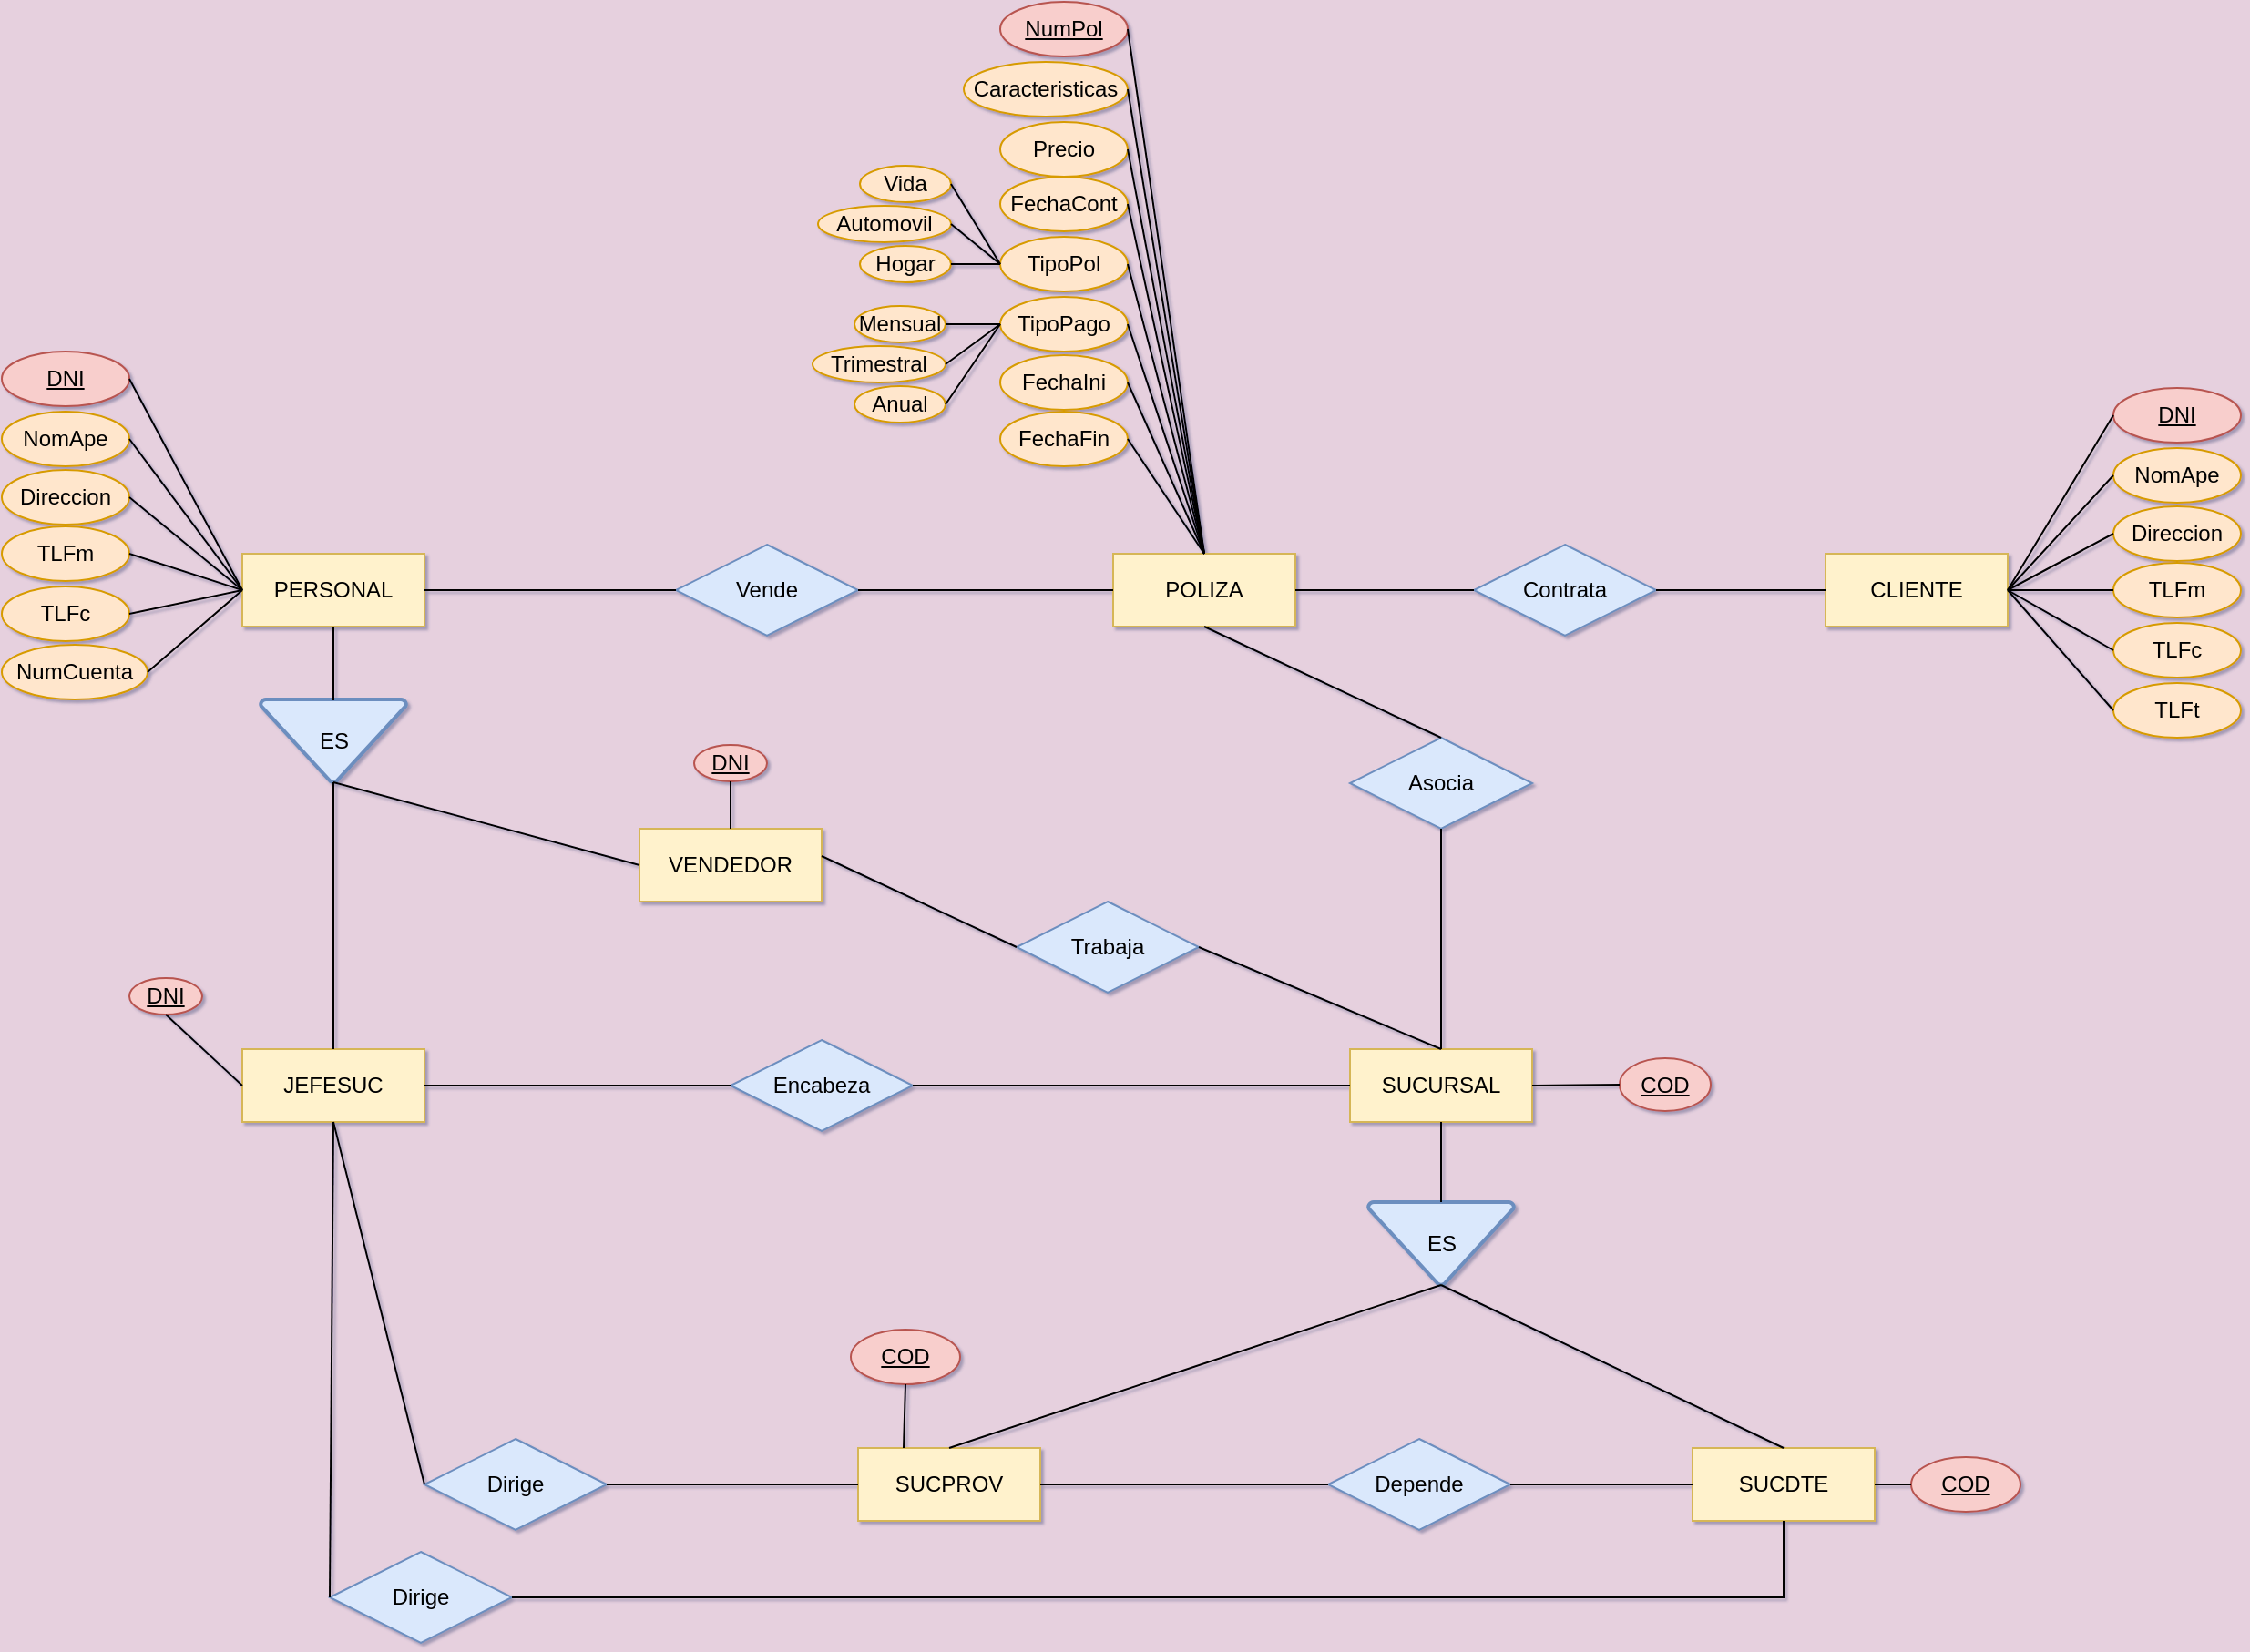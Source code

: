 <mxfile version="28.2.5">
  <diagram name="Página-1" id="L_BSh97Rvrajgwu3YOM5">
    <mxGraphModel dx="1783" dy="983" grid="1" gridSize="10" guides="1" tooltips="1" connect="1" arrows="1" fold="1" page="1" pageScale="1" pageWidth="2336" pageHeight="1654" background="light-dark(#E6D0DE,#AF8383)" math="0" shadow="1">
      <root>
        <mxCell id="0" />
        <mxCell id="1" parent="0" />
        <mxCell id="KrXGOnQtJ1yFIMdC9X8o-1" value="CLIENTE" style="whiteSpace=wrap;html=1;align=center;fillColor=#fff2cc;strokeColor=#d6b656;" parent="1" vertex="1">
          <mxGeometry x="1673" y="481" width="100" height="40" as="geometry" />
        </mxCell>
        <mxCell id="KrXGOnQtJ1yFIMdC9X8o-2" value="POLIZA" style="whiteSpace=wrap;html=1;align=center;fillColor=#fff2cc;strokeColor=#d6b656;" parent="1" vertex="1">
          <mxGeometry x="1282" y="481" width="100" height="40" as="geometry" />
        </mxCell>
        <mxCell id="KrXGOnQtJ1yFIMdC9X8o-3" value="SUCURSAL" style="whiteSpace=wrap;html=1;align=center;fillColor=#fff2cc;strokeColor=#d6b656;" parent="1" vertex="1">
          <mxGeometry x="1412" y="753" width="100" height="40" as="geometry" />
        </mxCell>
        <mxCell id="KrXGOnQtJ1yFIMdC9X8o-4" value="PERSONAL" style="whiteSpace=wrap;html=1;align=center;fillColor=#fff2cc;strokeColor=#d6b656;" parent="1" vertex="1">
          <mxGeometry x="804" y="481" width="100" height="40" as="geometry" />
        </mxCell>
        <mxCell id="KrXGOnQtJ1yFIMdC9X8o-5" value="&lt;div&gt;JEFESUC&lt;/div&gt;" style="whiteSpace=wrap;html=1;align=center;fillColor=#fff2cc;strokeColor=#d6b656;" parent="1" vertex="1">
          <mxGeometry x="804" y="753" width="100" height="40" as="geometry" />
        </mxCell>
        <mxCell id="KrXGOnQtJ1yFIMdC9X8o-6" value="VENDEDOR" style="whiteSpace=wrap;html=1;align=center;fillColor=#fff2cc;strokeColor=#d6b656;" parent="1" vertex="1">
          <mxGeometry x="1022" y="632" width="100" height="40" as="geometry" />
        </mxCell>
        <mxCell id="KrXGOnQtJ1yFIMdC9X8o-8" value="SUCPROV" style="whiteSpace=wrap;html=1;align=center;fillColor=#fff2cc;strokeColor=#d6b656;" parent="1" vertex="1">
          <mxGeometry x="1142" y="972" width="100" height="40" as="geometry" />
        </mxCell>
        <mxCell id="KrXGOnQtJ1yFIMdC9X8o-9" value="SUCDTE" style="whiteSpace=wrap;html=1;align=center;fillColor=#fff2cc;strokeColor=#d6b656;" parent="1" vertex="1">
          <mxGeometry x="1600" y="972" width="100" height="40" as="geometry" />
        </mxCell>
        <mxCell id="KrXGOnQtJ1yFIMdC9X8o-10" value="Contrata" style="shape=rhombus;perimeter=rhombusPerimeter;whiteSpace=wrap;html=1;align=center;fillColor=#dae8fc;strokeColor=#6c8ebf;" parent="1" vertex="1">
          <mxGeometry x="1480" y="476" width="100" height="50" as="geometry" />
        </mxCell>
        <mxCell id="KrXGOnQtJ1yFIMdC9X8o-11" value="Vende" style="shape=rhombus;perimeter=rhombusPerimeter;whiteSpace=wrap;html=1;align=center;fillColor=#dae8fc;strokeColor=#6c8ebf;" parent="1" vertex="1">
          <mxGeometry x="1042" y="476" width="100" height="50" as="geometry" />
        </mxCell>
        <mxCell id="KrXGOnQtJ1yFIMdC9X8o-12" value="Depende" style="shape=rhombus;perimeter=rhombusPerimeter;whiteSpace=wrap;html=1;align=center;fillColor=#dae8fc;strokeColor=#6c8ebf;" parent="1" vertex="1">
          <mxGeometry x="1400" y="967" width="100" height="50" as="geometry" />
        </mxCell>
        <mxCell id="KrXGOnQtJ1yFIMdC9X8o-13" value="Encabeza" style="shape=rhombus;perimeter=rhombusPerimeter;whiteSpace=wrap;html=1;align=center;fillColor=#dae8fc;strokeColor=#6c8ebf;" parent="1" vertex="1">
          <mxGeometry x="1072" y="748" width="100" height="50" as="geometry" />
        </mxCell>
        <mxCell id="KrXGOnQtJ1yFIMdC9X8o-14" value="Trabaja" style="shape=rhombus;perimeter=rhombusPerimeter;whiteSpace=wrap;html=1;align=center;fillColor=#dae8fc;strokeColor=#6c8ebf;" parent="1" vertex="1">
          <mxGeometry x="1229" y="672" width="100" height="50" as="geometry" />
        </mxCell>
        <mxCell id="KrXGOnQtJ1yFIMdC9X8o-15" value="Dirige" style="shape=rhombus;perimeter=rhombusPerimeter;whiteSpace=wrap;html=1;align=center;fillColor=#dae8fc;strokeColor=#6c8ebf;" parent="1" vertex="1">
          <mxGeometry x="904" y="967" width="100" height="50" as="geometry" />
        </mxCell>
        <mxCell id="KrXGOnQtJ1yFIMdC9X8o-16" value="Dirige" style="shape=rhombus;perimeter=rhombusPerimeter;whiteSpace=wrap;html=1;align=center;fillColor=#dae8fc;strokeColor=#6c8ebf;" parent="1" vertex="1">
          <mxGeometry x="852" y="1029" width="100" height="50" as="geometry" />
        </mxCell>
        <mxCell id="KrXGOnQtJ1yFIMdC9X8o-17" value="Asocia" style="shape=rhombus;perimeter=rhombusPerimeter;whiteSpace=wrap;html=1;align=center;fillColor=#dae8fc;strokeColor=#6c8ebf;" parent="1" vertex="1">
          <mxGeometry x="1412" y="582" width="100" height="50" as="geometry" />
        </mxCell>
        <mxCell id="KrXGOnQtJ1yFIMdC9X8o-18" value="" style="endArrow=none;html=1;rounded=0;entryX=0;entryY=0.5;entryDx=0;entryDy=0;exitX=1;exitY=0.5;exitDx=0;exitDy=0;" parent="1" source="KrXGOnQtJ1yFIMdC9X8o-5" target="KrXGOnQtJ1yFIMdC9X8o-13" edge="1">
          <mxGeometry relative="1" as="geometry">
            <mxPoint x="892" y="778" as="sourcePoint" />
            <mxPoint x="1002" y="772.5" as="targetPoint" />
          </mxGeometry>
        </mxCell>
        <mxCell id="KrXGOnQtJ1yFIMdC9X8o-19" value="" style="endArrow=none;html=1;rounded=0;entryX=0;entryY=0.5;entryDx=0;entryDy=0;exitX=1;exitY=0.5;exitDx=0;exitDy=0;" parent="1" source="KrXGOnQtJ1yFIMdC9X8o-13" target="KrXGOnQtJ1yFIMdC9X8o-3" edge="1">
          <mxGeometry relative="1" as="geometry">
            <mxPoint x="1152" y="823" as="sourcePoint" />
            <mxPoint x="1382" y="828" as="targetPoint" />
          </mxGeometry>
        </mxCell>
        <mxCell id="KrXGOnQtJ1yFIMdC9X8o-20" value="" style="endArrow=none;html=1;rounded=0;entryX=0;entryY=0.5;entryDx=0;entryDy=0;exitX=1;exitY=0.5;exitDx=0;exitDy=0;" parent="1" source="KrXGOnQtJ1yFIMdC9X8o-8" target="KrXGOnQtJ1yFIMdC9X8o-12" edge="1">
          <mxGeometry relative="1" as="geometry">
            <mxPoint x="792" y="573" as="sourcePoint" />
            <mxPoint x="1022" y="578" as="targetPoint" />
          </mxGeometry>
        </mxCell>
        <mxCell id="KrXGOnQtJ1yFIMdC9X8o-21" value="" style="endArrow=none;html=1;rounded=0;exitX=1;exitY=0.5;exitDx=0;exitDy=0;entryX=0;entryY=0.5;entryDx=0;entryDy=0;" parent="1" source="KrXGOnQtJ1yFIMdC9X8o-12" target="KrXGOnQtJ1yFIMdC9X8o-9" edge="1">
          <mxGeometry relative="1" as="geometry">
            <mxPoint x="612" y="573" as="sourcePoint" />
            <mxPoint x="1550" y="1017" as="targetPoint" />
          </mxGeometry>
        </mxCell>
        <mxCell id="Dobw_pbnJO2B4XNPJlrt-1" value="" style="endArrow=none;html=1;rounded=0;entryX=1;entryY=0.5;entryDx=0;entryDy=0;exitX=0;exitY=0.5;exitDx=0;exitDy=0;" parent="1" source="KrXGOnQtJ1yFIMdC9X8o-8" target="KrXGOnQtJ1yFIMdC9X8o-15" edge="1">
          <mxGeometry relative="1" as="geometry">
            <mxPoint x="662" y="443" as="sourcePoint" />
            <mxPoint x="692" y="723" as="targetPoint" />
          </mxGeometry>
        </mxCell>
        <mxCell id="Dobw_pbnJO2B4XNPJlrt-2" value="" style="endArrow=none;html=1;rounded=0;entryX=0;entryY=0.5;entryDx=0;entryDy=0;exitX=1;exitY=0.375;exitDx=0;exitDy=0;exitPerimeter=0;" parent="1" source="KrXGOnQtJ1yFIMdC9X8o-6" target="KrXGOnQtJ1yFIMdC9X8o-14" edge="1">
          <mxGeometry relative="1" as="geometry">
            <mxPoint x="1122" y="662" as="sourcePoint" />
            <mxPoint x="1262" y="722" as="targetPoint" />
          </mxGeometry>
        </mxCell>
        <mxCell id="Dobw_pbnJO2B4XNPJlrt-3" value="" style="endArrow=none;html=1;rounded=0;entryX=0;entryY=0.5;entryDx=0;entryDy=0;exitX=0.5;exitY=1;exitDx=0;exitDy=0;" parent="1" target="KrXGOnQtJ1yFIMdC9X8o-15" edge="1" source="KrXGOnQtJ1yFIMdC9X8o-5">
          <mxGeometry relative="1" as="geometry">
            <mxPoint x="943.52" y="857" as="sourcePoint" />
            <mxPoint x="943.52" y="947" as="targetPoint" />
          </mxGeometry>
        </mxCell>
        <mxCell id="Dobw_pbnJO2B4XNPJlrt-6" value="" style="endArrow=none;html=1;rounded=0;entryX=0;entryY=0.5;entryDx=0;entryDy=0;exitX=0.5;exitY=1;exitDx=0;exitDy=0;" parent="1" source="KrXGOnQtJ1yFIMdC9X8o-5" target="KrXGOnQtJ1yFIMdC9X8o-16" edge="1">
          <mxGeometry relative="1" as="geometry">
            <mxPoint x="884" y="838" as="sourcePoint" />
            <mxPoint x="1024" y="898" as="targetPoint" />
          </mxGeometry>
        </mxCell>
        <mxCell id="Dobw_pbnJO2B4XNPJlrt-8" value="" style="endArrow=none;html=1;rounded=0;exitX=1;exitY=0.5;exitDx=0;exitDy=0;entryX=0.5;entryY=1;entryDx=0;entryDy=0;" parent="1" source="KrXGOnQtJ1yFIMdC9X8o-16" edge="1" target="KrXGOnQtJ1yFIMdC9X8o-9">
          <mxGeometry relative="1" as="geometry">
            <mxPoint x="842" y="878" as="sourcePoint" />
            <mxPoint x="1740" y="1037" as="targetPoint" />
            <Array as="points">
              <mxPoint x="1650" y="1054" />
            </Array>
          </mxGeometry>
        </mxCell>
        <mxCell id="Dobw_pbnJO2B4XNPJlrt-39" value="ES" style="shape=mxgraph.flowchart.merge_or_storage;strokeWidth=2;gradientDirection=north;fontStyle=0;html=1;fillColor=#dae8fc;strokeColor=#6c8ebf;" parent="1" vertex="1">
          <mxGeometry x="814" y="561" width="80" height="45.5" as="geometry" />
        </mxCell>
        <mxCell id="Dobw_pbnJO2B4XNPJlrt-63" value="" style="endArrow=none;html=1;rounded=0;entryX=0.5;entryY=0.011;entryDx=0;entryDy=0;entryPerimeter=0;exitX=0.5;exitY=1;exitDx=0;exitDy=0;" parent="1" source="KrXGOnQtJ1yFIMdC9X8o-4" target="Dobw_pbnJO2B4XNPJlrt-39" edge="1">
          <mxGeometry relative="1" as="geometry">
            <mxPoint x="934" y="551" as="sourcePoint" />
            <mxPoint x="834" y="921" as="targetPoint" />
          </mxGeometry>
        </mxCell>
        <mxCell id="Dobw_pbnJO2B4XNPJlrt-64" value="" style="endArrow=none;html=1;rounded=0;entryX=0;entryY=0.5;entryDx=0;entryDy=0;exitX=0.5;exitY=1;exitDx=0;exitDy=0;exitPerimeter=0;" parent="1" source="Dobw_pbnJO2B4XNPJlrt-39" edge="1" target="KrXGOnQtJ1yFIMdC9X8o-6">
          <mxGeometry relative="1" as="geometry">
            <mxPoint x="922" y="750.995" as="sourcePoint" />
            <mxPoint x="1032" y="731" as="targetPoint" />
          </mxGeometry>
        </mxCell>
        <mxCell id="Dobw_pbnJO2B4XNPJlrt-65" value="" style="endArrow=none;html=1;rounded=0;exitX=0.5;exitY=1;exitDx=0;exitDy=0;exitPerimeter=0;entryX=0.5;entryY=0;entryDx=0;entryDy=0;" parent="1" edge="1" target="KrXGOnQtJ1yFIMdC9X8o-5" source="Dobw_pbnJO2B4XNPJlrt-39">
          <mxGeometry relative="1" as="geometry">
            <mxPoint x="994" y="691" as="sourcePoint" />
            <mxPoint x="864" y="861" as="targetPoint" />
          </mxGeometry>
        </mxCell>
        <mxCell id="Dobw_pbnJO2B4XNPJlrt-66" value="" style="endArrow=none;html=1;rounded=0;entryX=0.5;entryY=0;entryDx=0;entryDy=0;exitX=1;exitY=0.5;exitDx=0;exitDy=0;" parent="1" source="KrXGOnQtJ1yFIMdC9X8o-14" target="KrXGOnQtJ1yFIMdC9X8o-3" edge="1">
          <mxGeometry relative="1" as="geometry">
            <mxPoint x="1332" y="771" as="sourcePoint" />
            <mxPoint x="1289" y="801" as="targetPoint" />
          </mxGeometry>
        </mxCell>
        <mxCell id="Dobw_pbnJO2B4XNPJlrt-67" value="" style="endArrow=none;html=1;rounded=0;exitX=1;exitY=0.5;exitDx=0;exitDy=0;exitPerimeter=0;" parent="1" source="KrXGOnQtJ1yFIMdC9X8o-11" target="KrXGOnQtJ1yFIMdC9X8o-2" edge="1">
          <mxGeometry relative="1" as="geometry">
            <mxPoint x="1132" y="581" as="sourcePoint" />
            <mxPoint x="1239" y="631" as="targetPoint" />
          </mxGeometry>
        </mxCell>
        <mxCell id="Dobw_pbnJO2B4XNPJlrt-68" value="" style="endArrow=none;html=1;rounded=0;exitX=1;exitY=0.5;exitDx=0;exitDy=0;entryX=0;entryY=0.5;entryDx=0;entryDy=0;" parent="1" source="KrXGOnQtJ1yFIMdC9X8o-4" edge="1" target="KrXGOnQtJ1yFIMdC9X8o-11">
          <mxGeometry relative="1" as="geometry">
            <mxPoint x="922" y="501" as="sourcePoint" />
            <mxPoint x="1020" y="510" as="targetPoint" />
          </mxGeometry>
        </mxCell>
        <mxCell id="Dobw_pbnJO2B4XNPJlrt-69" value="" style="endArrow=none;html=1;rounded=0;exitX=1;exitY=0.5;exitDx=0;exitDy=0;entryX=0;entryY=0.5;entryDx=0;entryDy=0;" parent="1" source="KrXGOnQtJ1yFIMdC9X8o-10" target="KrXGOnQtJ1yFIMdC9X8o-1" edge="1">
          <mxGeometry relative="1" as="geometry">
            <mxPoint x="1682" y="511" as="sourcePoint" />
            <mxPoint x="1780" y="510" as="targetPoint" />
          </mxGeometry>
        </mxCell>
        <mxCell id="Dobw_pbnJO2B4XNPJlrt-70" value="" style="endArrow=none;html=1;rounded=0;entryX=0;entryY=0.5;entryDx=0;entryDy=0;exitX=1;exitY=0.5;exitDx=0;exitDy=0;exitPerimeter=0;" parent="1" source="KrXGOnQtJ1yFIMdC9X8o-2" target="KrXGOnQtJ1yFIMdC9X8o-10" edge="1">
          <mxGeometry relative="1" as="geometry">
            <mxPoint x="1472" y="531" as="sourcePoint" />
            <mxPoint x="1579" y="581" as="targetPoint" />
          </mxGeometry>
        </mxCell>
        <mxCell id="Dobw_pbnJO2B4XNPJlrt-71" value="" style="endArrow=none;html=1;rounded=0;exitX=0.5;exitY=1;exitDx=0;exitDy=0;exitPerimeter=0;entryX=0.5;entryY=0;entryDx=0;entryDy=0;" parent="1" source="KrXGOnQtJ1yFIMdC9X8o-2" target="KrXGOnQtJ1yFIMdC9X8o-17" edge="1">
          <mxGeometry relative="1" as="geometry">
            <mxPoint x="1392" y="631" as="sourcePoint" />
            <mxPoint x="1472" y="681" as="targetPoint" />
          </mxGeometry>
        </mxCell>
        <mxCell id="Dobw_pbnJO2B4XNPJlrt-72" value="" style="endArrow=none;html=1;rounded=0;exitX=0.5;exitY=1;exitDx=0;exitDy=0;" parent="1" target="KrXGOnQtJ1yFIMdC9X8o-3" edge="1" source="KrXGOnQtJ1yFIMdC9X8o-17">
          <mxGeometry relative="1" as="geometry">
            <mxPoint x="1472" y="711" as="sourcePoint" />
            <mxPoint x="1482" y="861" as="targetPoint" />
          </mxGeometry>
        </mxCell>
        <mxCell id="Dobw_pbnJO2B4XNPJlrt-73" value="NomApe" style="ellipse;whiteSpace=wrap;html=1;fillColor=#ffe6cc;strokeColor=#d79b00;" parent="1" vertex="1">
          <mxGeometry x="1831" y="423" width="70" height="30" as="geometry" />
        </mxCell>
        <mxCell id="Dobw_pbnJO2B4XNPJlrt-74" value="DNI" style="ellipse;whiteSpace=wrap;html=1;fillColor=#f8cecc;strokeColor=#b85450;fontStyle=4" parent="1" vertex="1">
          <mxGeometry x="1831" y="390" width="70" height="30" as="geometry" />
        </mxCell>
        <mxCell id="Dobw_pbnJO2B4XNPJlrt-75" value="Direccion" style="ellipse;whiteSpace=wrap;html=1;fillColor=#ffe6cc;strokeColor=#d79b00;" parent="1" vertex="1">
          <mxGeometry x="1831" y="455" width="70" height="30" as="geometry" />
        </mxCell>
        <mxCell id="Dobw_pbnJO2B4XNPJlrt-76" value="TLFm" style="ellipse;whiteSpace=wrap;html=1;fillColor=#ffe6cc;strokeColor=#d79b00;" parent="1" vertex="1">
          <mxGeometry x="1831" y="486" width="70" height="30" as="geometry" />
        </mxCell>
        <mxCell id="Dobw_pbnJO2B4XNPJlrt-77" value="TLFc" style="ellipse;whiteSpace=wrap;html=1;fillColor=#ffe6cc;strokeColor=#d79b00;" parent="1" vertex="1">
          <mxGeometry x="1831" y="519" width="70" height="30" as="geometry" />
        </mxCell>
        <mxCell id="Dobw_pbnJO2B4XNPJlrt-78" value="TLFt" style="ellipse;whiteSpace=wrap;html=1;fillColor=#ffe6cc;strokeColor=#d79b00;" parent="1" vertex="1">
          <mxGeometry x="1831" y="552" width="70" height="30" as="geometry" />
        </mxCell>
        <mxCell id="Dobw_pbnJO2B4XNPJlrt-79" value="NumPol" style="ellipse;whiteSpace=wrap;html=1;fillColor=#f8cecc;strokeColor=#b85450;fontStyle=4" parent="1" vertex="1">
          <mxGeometry x="1220" y="178" width="70" height="30" as="geometry" />
        </mxCell>
        <mxCell id="Dobw_pbnJO2B4XNPJlrt-80" value="Caracteristicas" style="ellipse;whiteSpace=wrap;html=1;fillColor=#ffe6cc;strokeColor=#d79b00;" parent="1" vertex="1">
          <mxGeometry x="1200" y="211" width="90" height="30" as="geometry" />
        </mxCell>
        <mxCell id="Dobw_pbnJO2B4XNPJlrt-81" value="Precio" style="ellipse;whiteSpace=wrap;html=1;fillColor=#ffe6cc;strokeColor=#d79b00;" parent="1" vertex="1">
          <mxGeometry x="1220" y="244" width="70" height="30" as="geometry" />
        </mxCell>
        <mxCell id="Dobw_pbnJO2B4XNPJlrt-82" value="FechaCont" style="ellipse;whiteSpace=wrap;html=1;fillColor=#ffe6cc;strokeColor=#d79b00;" parent="1" vertex="1">
          <mxGeometry x="1220" y="274" width="70" height="30" as="geometry" />
        </mxCell>
        <mxCell id="Dobw_pbnJO2B4XNPJlrt-83" value="TipoPol" style="ellipse;whiteSpace=wrap;html=1;fillColor=#ffe6cc;strokeColor=#d79b00;" parent="1" vertex="1">
          <mxGeometry x="1220" y="307" width="70" height="30" as="geometry" />
        </mxCell>
        <mxCell id="Dobw_pbnJO2B4XNPJlrt-84" value="TipoPago" style="ellipse;whiteSpace=wrap;html=1;fillColor=#ffe6cc;strokeColor=#d79b00;" parent="1" vertex="1">
          <mxGeometry x="1220" y="340" width="70" height="30" as="geometry" />
        </mxCell>
        <mxCell id="Dobw_pbnJO2B4XNPJlrt-85" value="FechaIni" style="ellipse;whiteSpace=wrap;html=1;fillColor=#ffe6cc;strokeColor=#d79b00;" parent="1" vertex="1">
          <mxGeometry x="1220" y="372" width="70" height="30" as="geometry" />
        </mxCell>
        <mxCell id="Dobw_pbnJO2B4XNPJlrt-86" value="FechaFin" style="ellipse;whiteSpace=wrap;html=1;fillColor=#ffe6cc;strokeColor=#d79b00;" parent="1" vertex="1">
          <mxGeometry x="1220" y="403" width="70" height="30" as="geometry" />
        </mxCell>
        <mxCell id="Dobw_pbnJO2B4XNPJlrt-87" value="Vida" style="ellipse;whiteSpace=wrap;html=1;fillColor=#ffe6cc;strokeColor=#d79b00;" parent="1" vertex="1">
          <mxGeometry x="1143" y="268" width="50" height="20" as="geometry" />
        </mxCell>
        <mxCell id="Dobw_pbnJO2B4XNPJlrt-88" value="Automovil" style="ellipse;whiteSpace=wrap;html=1;fillColor=#ffe6cc;strokeColor=#d79b00;" parent="1" vertex="1">
          <mxGeometry x="1120" y="290" width="73" height="20" as="geometry" />
        </mxCell>
        <mxCell id="Dobw_pbnJO2B4XNPJlrt-89" value="Hogar" style="ellipse;whiteSpace=wrap;html=1;fillColor=#ffe6cc;strokeColor=#d79b00;" parent="1" vertex="1">
          <mxGeometry x="1143" y="312" width="50" height="20" as="geometry" />
        </mxCell>
        <mxCell id="Dobw_pbnJO2B4XNPJlrt-90" value="COD" style="ellipse;whiteSpace=wrap;html=1;fillColor=#f8cecc;strokeColor=#b85450;fontStyle=4" parent="1" vertex="1">
          <mxGeometry x="1560" y="758" width="50" height="29" as="geometry" />
        </mxCell>
        <mxCell id="Dobw_pbnJO2B4XNPJlrt-91" value="DNI" style="ellipse;whiteSpace=wrap;html=1;fillColor=#f8cecc;strokeColor=#b85450;fontStyle=4" parent="1" vertex="1">
          <mxGeometry x="672" y="370" width="70" height="30" as="geometry" />
        </mxCell>
        <mxCell id="Dobw_pbnJO2B4XNPJlrt-92" value="NomApe" style="ellipse;whiteSpace=wrap;html=1;fillColor=#ffe6cc;strokeColor=#d79b00;" parent="1" vertex="1">
          <mxGeometry x="672" y="403" width="70" height="30" as="geometry" />
        </mxCell>
        <mxCell id="Dobw_pbnJO2B4XNPJlrt-93" value="Direccion" style="ellipse;whiteSpace=wrap;html=1;fillColor=#ffe6cc;strokeColor=#d79b00;" parent="1" vertex="1">
          <mxGeometry x="672" y="435" width="70" height="30" as="geometry" />
        </mxCell>
        <mxCell id="Dobw_pbnJO2B4XNPJlrt-94" value="TLFm" style="ellipse;whiteSpace=wrap;html=1;fillColor=#ffe6cc;strokeColor=#d79b00;" parent="1" vertex="1">
          <mxGeometry x="672" y="466" width="70" height="30" as="geometry" />
        </mxCell>
        <mxCell id="Dobw_pbnJO2B4XNPJlrt-95" value="TLFc" style="ellipse;whiteSpace=wrap;html=1;fillColor=#ffe6cc;strokeColor=#d79b00;" parent="1" vertex="1">
          <mxGeometry x="672" y="499" width="70" height="30" as="geometry" />
        </mxCell>
        <mxCell id="Dobw_pbnJO2B4XNPJlrt-96" value="NumCuenta" style="ellipse;whiteSpace=wrap;html=1;fillColor=#ffe6cc;strokeColor=#d79b00;" parent="1" vertex="1">
          <mxGeometry x="672" y="531" width="80" height="30" as="geometry" />
        </mxCell>
        <mxCell id="Dobw_pbnJO2B4XNPJlrt-100" value="DNI" style="ellipse;whiteSpace=wrap;html=1;fillColor=#f8cecc;strokeColor=#b85450;fontStyle=4" parent="1" vertex="1">
          <mxGeometry x="742" y="714" width="40" height="20" as="geometry" />
        </mxCell>
        <mxCell id="Dobw_pbnJO2B4XNPJlrt-101" value="DNI" style="ellipse;whiteSpace=wrap;html=1;fillColor=#f8cecc;strokeColor=#b85450;fontStyle=4" parent="1" vertex="1">
          <mxGeometry x="1052" y="586" width="40" height="20" as="geometry" />
        </mxCell>
        <mxCell id="Dobw_pbnJO2B4XNPJlrt-102" value="COD" style="ellipse;whiteSpace=wrap;html=1;fillColor=#f8cecc;strokeColor=#b85450;fontStyle=4" parent="1" vertex="1">
          <mxGeometry x="1720" y="977" width="60" height="30" as="geometry" />
        </mxCell>
        <mxCell id="Dobw_pbnJO2B4XNPJlrt-103" value="COD" style="ellipse;whiteSpace=wrap;html=1;fillColor=#f8cecc;strokeColor=#b85450;fontStyle=4" parent="1" vertex="1">
          <mxGeometry x="1138" y="907" width="60" height="30" as="geometry" />
        </mxCell>
        <mxCell id="JXPAojj7HqvzzVR8Z2ly-1" value="ES" style="shape=mxgraph.flowchart.merge_or_storage;strokeWidth=2;gradientDirection=north;fontStyle=0;html=1;fillColor=#dae8fc;strokeColor=#6c8ebf;" vertex="1" parent="1">
          <mxGeometry x="1422" y="837" width="80" height="45.5" as="geometry" />
        </mxCell>
        <mxCell id="JXPAojj7HqvzzVR8Z2ly-2" value="" style="endArrow=none;html=1;rounded=0;entryX=0.5;entryY=0;entryDx=0;entryDy=0;exitX=0.5;exitY=1;exitDx=0;exitDy=0;entryPerimeter=0;" edge="1" parent="1" source="KrXGOnQtJ1yFIMdC9X8o-3" target="JXPAojj7HqvzzVR8Z2ly-1">
          <mxGeometry relative="1" as="geometry">
            <mxPoint x="1470" y="967" as="sourcePoint" />
            <mxPoint x="1717" y="927" as="targetPoint" />
          </mxGeometry>
        </mxCell>
        <mxCell id="JXPAojj7HqvzzVR8Z2ly-4" value="" style="endArrow=none;html=1;rounded=0;entryX=0.5;entryY=1;entryDx=0;entryDy=0;exitX=0.5;exitY=0;exitDx=0;exitDy=0;entryPerimeter=0;" edge="1" parent="1" source="KrXGOnQtJ1yFIMdC9X8o-8" target="JXPAojj7HqvzzVR8Z2ly-1">
          <mxGeometry relative="1" as="geometry">
            <mxPoint x="1440" y="977" as="sourcePoint" />
            <mxPoint x="1687" y="937" as="targetPoint" />
          </mxGeometry>
        </mxCell>
        <mxCell id="JXPAojj7HqvzzVR8Z2ly-5" value="" style="endArrow=none;html=1;rounded=0;entryX=0.5;entryY=0;entryDx=0;entryDy=0;exitX=0.5;exitY=1;exitDx=0;exitDy=0;exitPerimeter=0;" edge="1" parent="1" source="JXPAojj7HqvzzVR8Z2ly-1" target="KrXGOnQtJ1yFIMdC9X8o-9">
          <mxGeometry relative="1" as="geometry">
            <mxPoint x="1560" y="987" as="sourcePoint" />
            <mxPoint x="1807" y="947" as="targetPoint" />
          </mxGeometry>
        </mxCell>
        <mxCell id="JXPAojj7HqvzzVR8Z2ly-9" value="" style="endArrow=none;html=1;rounded=0;entryX=0;entryY=0.5;entryDx=0;entryDy=0;exitX=0.5;exitY=1;exitDx=0;exitDy=0;" edge="1" parent="1" source="Dobw_pbnJO2B4XNPJlrt-100" target="KrXGOnQtJ1yFIMdC9X8o-5">
          <mxGeometry relative="1" as="geometry">
            <mxPoint x="762" y="807" as="sourcePoint" />
            <mxPoint x="1009" y="767" as="targetPoint" />
          </mxGeometry>
        </mxCell>
        <mxCell id="JXPAojj7HqvzzVR8Z2ly-11" value="" style="endArrow=none;html=1;rounded=0;entryX=0;entryY=0.5;entryDx=0;entryDy=0;exitX=1;exitY=0.5;exitDx=0;exitDy=0;" edge="1" parent="1" source="Dobw_pbnJO2B4XNPJlrt-91" target="KrXGOnQtJ1yFIMdC9X8o-4">
          <mxGeometry relative="1" as="geometry">
            <mxPoint x="802" y="320" as="sourcePoint" />
            <mxPoint x="1049" y="280" as="targetPoint" />
          </mxGeometry>
        </mxCell>
        <mxCell id="JXPAojj7HqvzzVR8Z2ly-12" value="" style="endArrow=none;html=1;rounded=0;entryX=0;entryY=0.5;entryDx=0;entryDy=0;exitX=1;exitY=0.5;exitDx=0;exitDy=0;" edge="1" parent="1" source="Dobw_pbnJO2B4XNPJlrt-92" target="KrXGOnQtJ1yFIMdC9X8o-4">
          <mxGeometry relative="1" as="geometry">
            <mxPoint x="792" y="340" as="sourcePoint" />
            <mxPoint x="1039" y="300" as="targetPoint" />
          </mxGeometry>
        </mxCell>
        <mxCell id="JXPAojj7HqvzzVR8Z2ly-13" value="" style="endArrow=none;html=1;rounded=0;entryX=0;entryY=0.5;entryDx=0;entryDy=0;exitX=1;exitY=0.5;exitDx=0;exitDy=0;" edge="1" parent="1" source="Dobw_pbnJO2B4XNPJlrt-93" target="KrXGOnQtJ1yFIMdC9X8o-4">
          <mxGeometry relative="1" as="geometry">
            <mxPoint x="842" y="300" as="sourcePoint" />
            <mxPoint x="864" y="538" as="targetPoint" />
          </mxGeometry>
        </mxCell>
        <mxCell id="JXPAojj7HqvzzVR8Z2ly-14" value="" style="endArrow=none;html=1;rounded=0;entryX=0;entryY=0.5;entryDx=0;entryDy=0;exitX=1;exitY=0.5;exitDx=0;exitDy=0;" edge="1" parent="1" source="Dobw_pbnJO2B4XNPJlrt-94" target="KrXGOnQtJ1yFIMdC9X8o-4">
          <mxGeometry relative="1" as="geometry">
            <mxPoint x="802" y="320" as="sourcePoint" />
            <mxPoint x="824" y="558" as="targetPoint" />
          </mxGeometry>
        </mxCell>
        <mxCell id="JXPAojj7HqvzzVR8Z2ly-15" value="" style="endArrow=none;html=1;rounded=0;exitX=1;exitY=0.5;exitDx=0;exitDy=0;entryX=0;entryY=0.5;entryDx=0;entryDy=0;" edge="1" parent="1" source="Dobw_pbnJO2B4XNPJlrt-95" target="KrXGOnQtJ1yFIMdC9X8o-4">
          <mxGeometry relative="1" as="geometry">
            <mxPoint x="812" y="360" as="sourcePoint" />
            <mxPoint x="802" y="500" as="targetPoint" />
          </mxGeometry>
        </mxCell>
        <mxCell id="JXPAojj7HqvzzVR8Z2ly-16" value="" style="endArrow=none;html=1;rounded=0;entryX=0;entryY=0.5;entryDx=0;entryDy=0;exitX=1;exitY=0.5;exitDx=0;exitDy=0;" edge="1" parent="1" source="Dobw_pbnJO2B4XNPJlrt-96" target="KrXGOnQtJ1yFIMdC9X8o-4">
          <mxGeometry relative="1" as="geometry">
            <mxPoint x="832" y="380" as="sourcePoint" />
            <mxPoint x="854" y="618" as="targetPoint" />
          </mxGeometry>
        </mxCell>
        <mxCell id="JXPAojj7HqvzzVR8Z2ly-18" value="" style="endArrow=none;html=1;rounded=0;entryX=0.5;entryY=0;entryDx=0;entryDy=0;exitX=1;exitY=0.5;exitDx=0;exitDy=0;" edge="1" parent="1" source="Dobw_pbnJO2B4XNPJlrt-79" target="KrXGOnQtJ1yFIMdC9X8o-2">
          <mxGeometry relative="1" as="geometry">
            <mxPoint x="1300" y="280" as="sourcePoint" />
            <mxPoint x="1322" y="518" as="targetPoint" />
          </mxGeometry>
        </mxCell>
        <mxCell id="JXPAojj7HqvzzVR8Z2ly-19" value="" style="endArrow=none;html=1;rounded=0;entryX=0.5;entryY=0;entryDx=0;entryDy=0;exitX=1;exitY=0.5;exitDx=0;exitDy=0;" edge="1" parent="1" source="Dobw_pbnJO2B4XNPJlrt-80" target="KrXGOnQtJ1yFIMdC9X8o-2">
          <mxGeometry relative="1" as="geometry">
            <mxPoint x="1320" y="270" as="sourcePoint" />
            <mxPoint x="1362" y="558" as="targetPoint" />
          </mxGeometry>
        </mxCell>
        <mxCell id="JXPAojj7HqvzzVR8Z2ly-20" value="" style="endArrow=none;html=1;rounded=0;entryX=0.5;entryY=0;entryDx=0;entryDy=0;exitX=1;exitY=0.5;exitDx=0;exitDy=0;" edge="1" parent="1" source="Dobw_pbnJO2B4XNPJlrt-81" target="KrXGOnQtJ1yFIMdC9X8o-2">
          <mxGeometry relative="1" as="geometry">
            <mxPoint x="1280" y="250" as="sourcePoint" />
            <mxPoint x="1322" y="538" as="targetPoint" />
          </mxGeometry>
        </mxCell>
        <mxCell id="JXPAojj7HqvzzVR8Z2ly-21" value="" style="endArrow=none;html=1;rounded=0;entryX=0.5;entryY=0;entryDx=0;entryDy=0;exitX=1;exitY=0.5;exitDx=0;exitDy=0;" edge="1" parent="1" source="Dobw_pbnJO2B4XNPJlrt-82" target="KrXGOnQtJ1yFIMdC9X8o-2">
          <mxGeometry relative="1" as="geometry">
            <mxPoint x="1320" y="310" as="sourcePoint" />
            <mxPoint x="1362" y="598" as="targetPoint" />
          </mxGeometry>
        </mxCell>
        <mxCell id="JXPAojj7HqvzzVR8Z2ly-22" value="" style="endArrow=none;html=1;rounded=0;entryX=0;entryY=0.5;entryDx=0;entryDy=0;exitX=1;exitY=0.5;exitDx=0;exitDy=0;" edge="1" parent="1" source="KrXGOnQtJ1yFIMdC9X8o-3" target="Dobw_pbnJO2B4XNPJlrt-90">
          <mxGeometry relative="1" as="geometry">
            <mxPoint x="1630" y="717" as="sourcePoint" />
            <mxPoint x="1672" y="1005" as="targetPoint" />
          </mxGeometry>
        </mxCell>
        <mxCell id="JXPAojj7HqvzzVR8Z2ly-23" value="" style="endArrow=none;html=1;rounded=0;entryX=0;entryY=0.5;entryDx=0;entryDy=0;exitX=1;exitY=0.5;exitDx=0;exitDy=0;" edge="1" parent="1" source="KrXGOnQtJ1yFIMdC9X8o-9" target="Dobw_pbnJO2B4XNPJlrt-102">
          <mxGeometry relative="1" as="geometry">
            <mxPoint x="1730" y="987" as="sourcePoint" />
            <mxPoint x="1772" y="1275" as="targetPoint" />
          </mxGeometry>
        </mxCell>
        <mxCell id="JXPAojj7HqvzzVR8Z2ly-24" value="" style="endArrow=none;html=1;rounded=0;exitX=0.25;exitY=0;exitDx=0;exitDy=0;entryX=0.5;entryY=1;entryDx=0;entryDy=0;" edge="1" parent="1" source="KrXGOnQtJ1yFIMdC9X8o-8" target="Dobw_pbnJO2B4XNPJlrt-103">
          <mxGeometry relative="1" as="geometry">
            <mxPoint x="1250" y="1017" as="sourcePoint" />
            <mxPoint x="1160" y="937" as="targetPoint" />
          </mxGeometry>
        </mxCell>
        <mxCell id="JXPAojj7HqvzzVR8Z2ly-25" value="" style="endArrow=none;html=1;rounded=0;entryX=0.5;entryY=0;entryDx=0;entryDy=0;exitX=0.5;exitY=1;exitDx=0;exitDy=0;" edge="1" parent="1" source="Dobw_pbnJO2B4XNPJlrt-101" target="KrXGOnQtJ1yFIMdC9X8o-6">
          <mxGeometry relative="1" as="geometry">
            <mxPoint x="1050" y="616" as="sourcePoint" />
            <mxPoint x="1092" y="904" as="targetPoint" />
          </mxGeometry>
        </mxCell>
        <mxCell id="JXPAojj7HqvzzVR8Z2ly-26" value="" style="endArrow=none;html=1;rounded=0;entryX=0.5;entryY=0;entryDx=0;entryDy=0;exitX=1;exitY=0.5;exitDx=0;exitDy=0;" edge="1" parent="1" source="Dobw_pbnJO2B4XNPJlrt-83" target="KrXGOnQtJ1yFIMdC9X8o-2">
          <mxGeometry relative="1" as="geometry">
            <mxPoint x="1300" y="300" as="sourcePoint" />
            <mxPoint x="1342" y="588" as="targetPoint" />
          </mxGeometry>
        </mxCell>
        <mxCell id="JXPAojj7HqvzzVR8Z2ly-27" value="" style="endArrow=none;html=1;rounded=0;entryX=0;entryY=0.5;entryDx=0;entryDy=0;exitX=1;exitY=0.5;exitDx=0;exitDy=0;" edge="1" parent="1" source="Dobw_pbnJO2B4XNPJlrt-87" target="Dobw_pbnJO2B4XNPJlrt-83">
          <mxGeometry relative="1" as="geometry">
            <mxPoint x="1110" y="360" as="sourcePoint" />
            <mxPoint x="1152" y="648" as="targetPoint" />
          </mxGeometry>
        </mxCell>
        <mxCell id="JXPAojj7HqvzzVR8Z2ly-28" value="" style="endArrow=none;html=1;rounded=0;entryX=0;entryY=0.5;entryDx=0;entryDy=0;exitX=1;exitY=0.5;exitDx=0;exitDy=0;" edge="1" parent="1" source="Dobw_pbnJO2B4XNPJlrt-88" target="Dobw_pbnJO2B4XNPJlrt-83">
          <mxGeometry relative="1" as="geometry">
            <mxPoint x="1130" y="340" as="sourcePoint" />
            <mxPoint x="1172" y="628" as="targetPoint" />
          </mxGeometry>
        </mxCell>
        <mxCell id="JXPAojj7HqvzzVR8Z2ly-29" value="" style="endArrow=none;html=1;rounded=0;entryX=0;entryY=0.5;entryDx=0;entryDy=0;exitX=1;exitY=0.5;exitDx=0;exitDy=0;" edge="1" parent="1" source="Dobw_pbnJO2B4XNPJlrt-89" target="Dobw_pbnJO2B4XNPJlrt-83">
          <mxGeometry relative="1" as="geometry">
            <mxPoint x="1190" y="370" as="sourcePoint" />
            <mxPoint x="1242" y="394" as="targetPoint" />
          </mxGeometry>
        </mxCell>
        <mxCell id="JXPAojj7HqvzzVR8Z2ly-30" value="" style="endArrow=none;html=1;rounded=0;entryX=0.5;entryY=0;entryDx=0;entryDy=0;exitX=1;exitY=0.5;exitDx=0;exitDy=0;" edge="1" parent="1" source="Dobw_pbnJO2B4XNPJlrt-86" target="KrXGOnQtJ1yFIMdC9X8o-2">
          <mxGeometry relative="1" as="geometry">
            <mxPoint x="1360" y="380" as="sourcePoint" />
            <mxPoint x="1412" y="404" as="targetPoint" />
          </mxGeometry>
        </mxCell>
        <mxCell id="JXPAojj7HqvzzVR8Z2ly-31" value="" style="endArrow=none;html=1;rounded=0;entryX=0.5;entryY=0;entryDx=0;entryDy=0;exitX=1;exitY=0.5;exitDx=0;exitDy=0;" edge="1" parent="1" source="Dobw_pbnJO2B4XNPJlrt-85" target="KrXGOnQtJ1yFIMdC9X8o-2">
          <mxGeometry relative="1" as="geometry">
            <mxPoint x="1360" y="390" as="sourcePoint" />
            <mxPoint x="1412" y="414" as="targetPoint" />
          </mxGeometry>
        </mxCell>
        <mxCell id="JXPAojj7HqvzzVR8Z2ly-32" value="" style="endArrow=none;html=1;rounded=0;entryX=0.5;entryY=0;entryDx=0;entryDy=0;exitX=1;exitY=0.5;exitDx=0;exitDy=0;" edge="1" parent="1" source="Dobw_pbnJO2B4XNPJlrt-84" target="KrXGOnQtJ1yFIMdC9X8o-2">
          <mxGeometry relative="1" as="geometry">
            <mxPoint x="1380" y="330" as="sourcePoint" />
            <mxPoint x="1422" y="384" as="targetPoint" />
          </mxGeometry>
        </mxCell>
        <mxCell id="JXPAojj7HqvzzVR8Z2ly-33" value="" style="endArrow=none;html=1;rounded=0;entryX=1;entryY=0.5;entryDx=0;entryDy=0;exitX=0;exitY=0.5;exitDx=0;exitDy=0;" edge="1" parent="1" source="Dobw_pbnJO2B4XNPJlrt-74" target="KrXGOnQtJ1yFIMdC9X8o-1">
          <mxGeometry relative="1" as="geometry">
            <mxPoint x="1761" y="410" as="sourcePoint" />
            <mxPoint x="1813" y="434" as="targetPoint" />
          </mxGeometry>
        </mxCell>
        <mxCell id="JXPAojj7HqvzzVR8Z2ly-34" value="" style="endArrow=none;html=1;rounded=0;entryX=1;entryY=0.5;entryDx=0;entryDy=0;exitX=0;exitY=0.5;exitDx=0;exitDy=0;" edge="1" parent="1" source="Dobw_pbnJO2B4XNPJlrt-73" target="KrXGOnQtJ1yFIMdC9X8o-1">
          <mxGeometry relative="1" as="geometry">
            <mxPoint x="1851" y="430" as="sourcePoint" />
            <mxPoint x="1903" y="454" as="targetPoint" />
          </mxGeometry>
        </mxCell>
        <mxCell id="JXPAojj7HqvzzVR8Z2ly-36" value="" style="endArrow=none;html=1;rounded=0;entryX=1;entryY=0.5;entryDx=0;entryDy=0;exitX=0;exitY=0.5;exitDx=0;exitDy=0;" edge="1" parent="1" source="Dobw_pbnJO2B4XNPJlrt-75" target="KrXGOnQtJ1yFIMdC9X8o-1">
          <mxGeometry relative="1" as="geometry">
            <mxPoint x="1949" y="430" as="sourcePoint" />
            <mxPoint x="1851" y="549" as="targetPoint" />
          </mxGeometry>
        </mxCell>
        <mxCell id="JXPAojj7HqvzzVR8Z2ly-37" value="" style="endArrow=none;html=1;rounded=0;entryX=1;entryY=0.5;entryDx=0;entryDy=0;exitX=0;exitY=0.5;exitDx=0;exitDy=0;" edge="1" parent="1" source="Dobw_pbnJO2B4XNPJlrt-76" target="KrXGOnQtJ1yFIMdC9X8o-1">
          <mxGeometry relative="1" as="geometry">
            <mxPoint x="1939" y="460" as="sourcePoint" />
            <mxPoint x="1841" y="579" as="targetPoint" />
          </mxGeometry>
        </mxCell>
        <mxCell id="JXPAojj7HqvzzVR8Z2ly-38" value="" style="endArrow=none;html=1;rounded=0;entryX=1;entryY=0.5;entryDx=0;entryDy=0;exitX=0;exitY=0.5;exitDx=0;exitDy=0;" edge="1" parent="1" source="Dobw_pbnJO2B4XNPJlrt-77" target="KrXGOnQtJ1yFIMdC9X8o-1">
          <mxGeometry relative="1" as="geometry">
            <mxPoint x="1939" y="480" as="sourcePoint" />
            <mxPoint x="1841" y="599" as="targetPoint" />
          </mxGeometry>
        </mxCell>
        <mxCell id="JXPAojj7HqvzzVR8Z2ly-39" value="" style="endArrow=none;html=1;rounded=0;entryX=1;entryY=0.5;entryDx=0;entryDy=0;exitX=0;exitY=0.5;exitDx=0;exitDy=0;" edge="1" parent="1" source="Dobw_pbnJO2B4XNPJlrt-78" target="KrXGOnQtJ1yFIMdC9X8o-1">
          <mxGeometry relative="1" as="geometry">
            <mxPoint x="1949" y="530" as="sourcePoint" />
            <mxPoint x="1851" y="649" as="targetPoint" />
          </mxGeometry>
        </mxCell>
        <mxCell id="JXPAojj7HqvzzVR8Z2ly-40" value="Mensual" style="ellipse;whiteSpace=wrap;html=1;fillColor=#ffe6cc;strokeColor=#d79b00;" vertex="1" parent="1">
          <mxGeometry x="1140" y="345" width="50" height="20" as="geometry" />
        </mxCell>
        <mxCell id="JXPAojj7HqvzzVR8Z2ly-41" value="Trimestral" style="ellipse;whiteSpace=wrap;html=1;fillColor=#ffe6cc;strokeColor=#d79b00;" vertex="1" parent="1">
          <mxGeometry x="1117" y="367" width="73" height="20" as="geometry" />
        </mxCell>
        <mxCell id="JXPAojj7HqvzzVR8Z2ly-42" value="&lt;div&gt;Anual&lt;/div&gt;" style="ellipse;whiteSpace=wrap;html=1;fillColor=#ffe6cc;strokeColor=#d79b00;" vertex="1" parent="1">
          <mxGeometry x="1140" y="389" width="50" height="20" as="geometry" />
        </mxCell>
        <mxCell id="JXPAojj7HqvzzVR8Z2ly-43" value="" style="endArrow=none;html=1;rounded=0;entryX=0;entryY=0.5;entryDx=0;entryDy=0;exitX=1;exitY=0.5;exitDx=0;exitDy=0;" edge="1" parent="1" source="JXPAojj7HqvzzVR8Z2ly-40" target="Dobw_pbnJO2B4XNPJlrt-84">
          <mxGeometry relative="1" as="geometry">
            <mxPoint x="1060" y="430" as="sourcePoint" />
            <mxPoint x="1170" y="392" as="targetPoint" />
          </mxGeometry>
        </mxCell>
        <mxCell id="JXPAojj7HqvzzVR8Z2ly-44" value="" style="endArrow=none;html=1;rounded=0;entryX=0;entryY=0.5;entryDx=0;entryDy=0;exitX=1;exitY=0.5;exitDx=0;exitDy=0;" edge="1" parent="1" source="JXPAojj7HqvzzVR8Z2ly-41" target="Dobw_pbnJO2B4XNPJlrt-84">
          <mxGeometry relative="1" as="geometry">
            <mxPoint x="1080" y="410" as="sourcePoint" />
            <mxPoint x="1170" y="392" as="targetPoint" />
          </mxGeometry>
        </mxCell>
        <mxCell id="JXPAojj7HqvzzVR8Z2ly-45" value="" style="endArrow=none;html=1;rounded=0;entryX=0;entryY=0.5;entryDx=0;entryDy=0;exitX=1;exitY=0.5;exitDx=0;exitDy=0;" edge="1" parent="1" source="JXPAojj7HqvzzVR8Z2ly-42" target="Dobw_pbnJO2B4XNPJlrt-84">
          <mxGeometry relative="1" as="geometry">
            <mxPoint x="1140" y="440" as="sourcePoint" />
            <mxPoint x="1170" y="392" as="targetPoint" />
          </mxGeometry>
        </mxCell>
      </root>
    </mxGraphModel>
  </diagram>
</mxfile>

